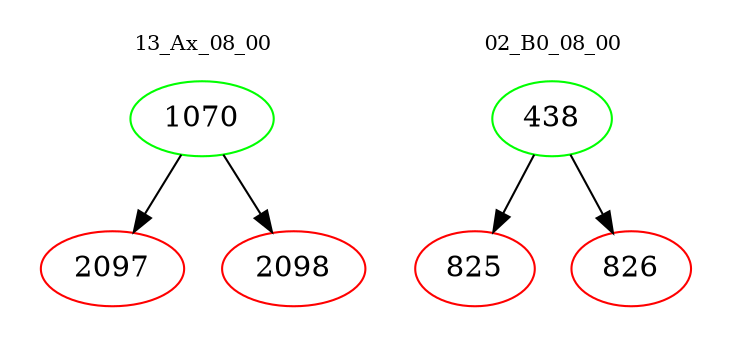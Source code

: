 digraph{
subgraph cluster_0 {
color = white
label = "13_Ax_08_00";
fontsize=10;
T0_1070 [label="1070", color="green"]
T0_1070 -> T0_2097 [color="black"]
T0_2097 [label="2097", color="red"]
T0_1070 -> T0_2098 [color="black"]
T0_2098 [label="2098", color="red"]
}
subgraph cluster_1 {
color = white
label = "02_B0_08_00";
fontsize=10;
T1_438 [label="438", color="green"]
T1_438 -> T1_825 [color="black"]
T1_825 [label="825", color="red"]
T1_438 -> T1_826 [color="black"]
T1_826 [label="826", color="red"]
}
}
